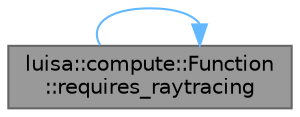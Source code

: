 digraph "luisa::compute::Function::requires_raytracing"
{
 // LATEX_PDF_SIZE
  bgcolor="transparent";
  edge [fontname=Helvetica,fontsize=10,labelfontname=Helvetica,labelfontsize=10];
  node [fontname=Helvetica,fontsize=10,shape=box,height=0.2,width=0.4];
  rankdir="LR";
  Node1 [id="Node000001",label="luisa::compute::Function\l::requires_raytracing",height=0.2,width=0.4,color="gray40", fillcolor="grey60", style="filled", fontcolor="black",tooltip="Return if is ray tracing function"];
  Node1 -> Node1 [id="edge1_Node000001_Node000001",color="steelblue1",style="solid",tooltip=" "];
}
